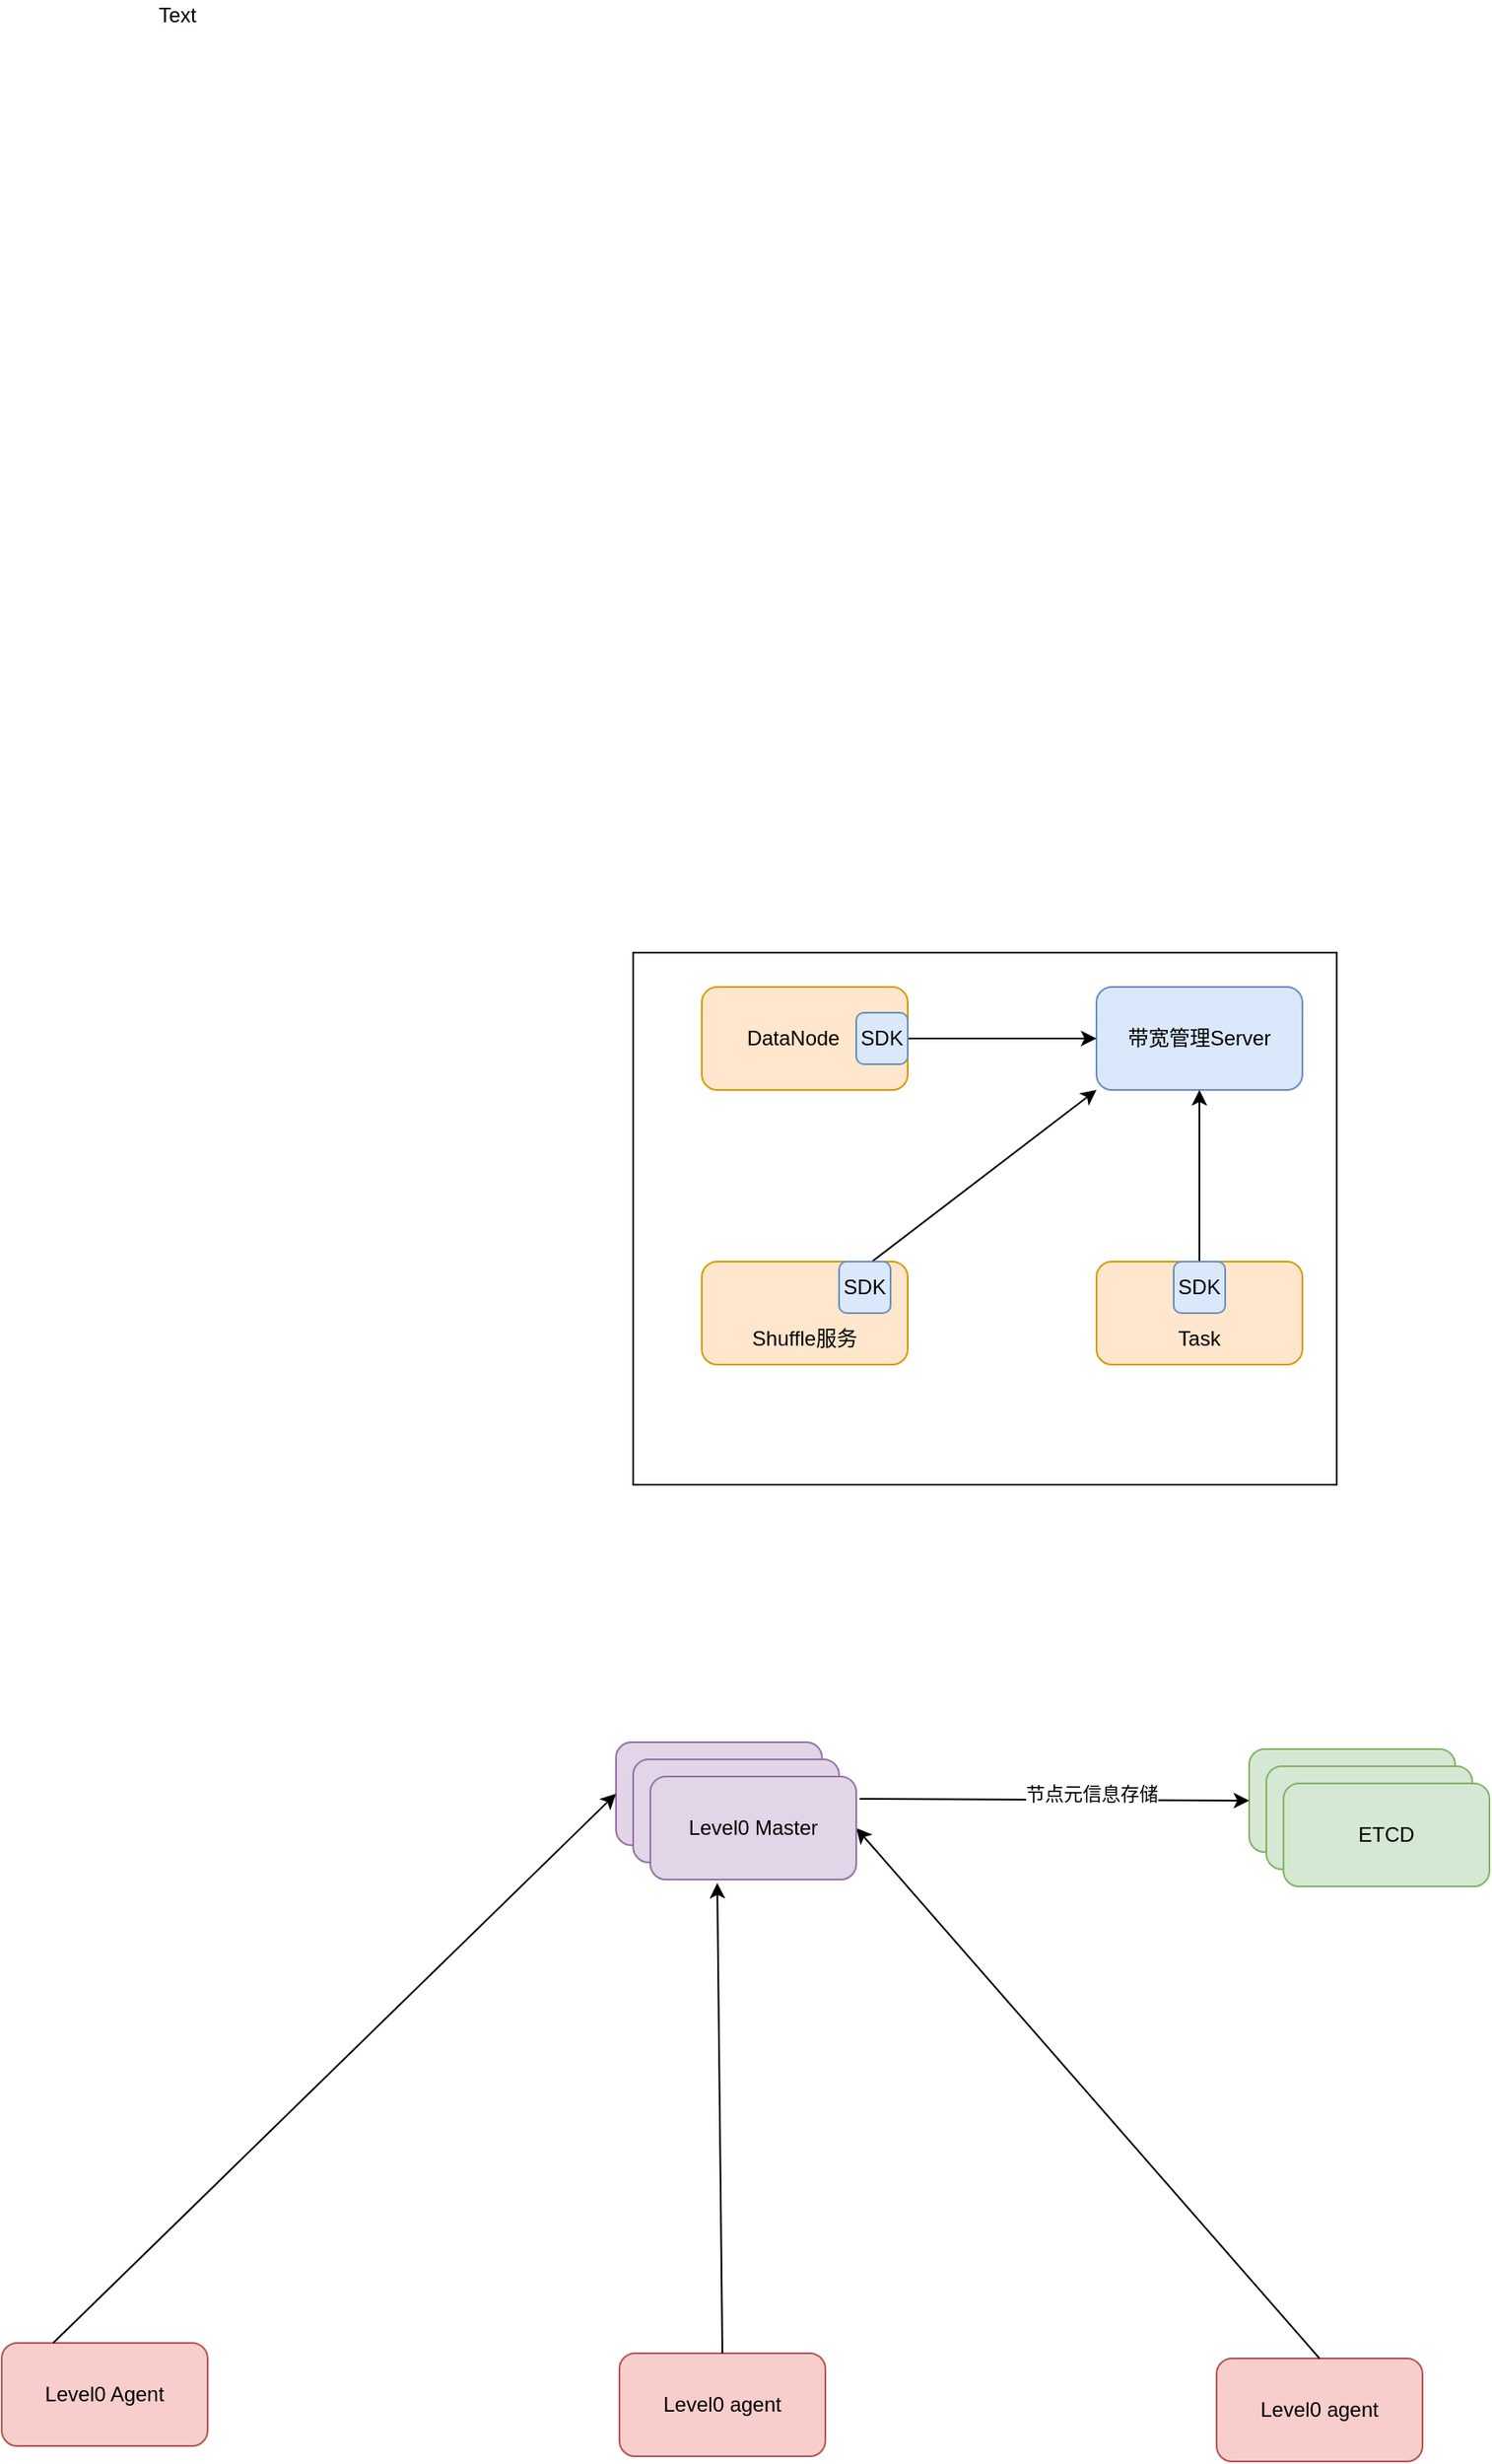 <mxfile version="13.1.5" type="github"><diagram id="ZgPtl3ihCjjeWT7XmtYk" name="Page-1"><mxGraphModel dx="1773" dy="1695" grid="0" gridSize="10" guides="1" tooltips="1" connect="1" arrows="1" fold="1" page="1" pageScale="1" pageWidth="827" pageHeight="1169" math="0" shadow="0"><root><mxCell id="0"/><mxCell id="1" parent="0"/><mxCell id="ouyBewJYPAKfFaYjK765-1" value="" style="rounded=0;whiteSpace=wrap;html=1;" parent="1" vertex="1"><mxGeometry x="230" y="150" width="410" height="310" as="geometry"/></mxCell><mxCell id="ouyBewJYPAKfFaYjK765-2" value="带宽管理Server" style="rounded=1;whiteSpace=wrap;html=1;fillColor=#dae8fc;strokeColor=#6c8ebf;" parent="1" vertex="1"><mxGeometry x="500" y="170" width="120" height="60" as="geometry"/></mxCell><mxCell id="ouyBewJYPAKfFaYjK765-3" value="DataNode&amp;nbsp; &amp;nbsp;&amp;nbsp;" style="rounded=1;whiteSpace=wrap;html=1;fillColor=#ffe6cc;strokeColor=#d79b00;" parent="1" vertex="1"><mxGeometry x="270" y="170" width="120" height="60" as="geometry"/></mxCell><mxCell id="ouyBewJYPAKfFaYjK765-4" value="&lt;br&gt;&lt;br&gt;Shuffle服务&lt;br&gt;" style="rounded=1;whiteSpace=wrap;html=1;fillColor=#ffe6cc;strokeColor=#d79b00;" parent="1" vertex="1"><mxGeometry x="270" y="330" width="120" height="60" as="geometry"/></mxCell><mxCell id="ouyBewJYPAKfFaYjK765-5" value="&lt;br&gt;&lt;br&gt;Task" style="rounded=1;whiteSpace=wrap;html=1;fillColor=#ffe6cc;strokeColor=#d79b00;" parent="1" vertex="1"><mxGeometry x="500" y="330" width="120" height="60" as="geometry"/></mxCell><mxCell id="ouyBewJYPAKfFaYjK765-6" value="" style="endArrow=classic;html=1;exitX=1;exitY=0.5;exitDx=0;exitDy=0;entryX=0;entryY=0.5;entryDx=0;entryDy=0;" parent="1" source="ouyBewJYPAKfFaYjK765-3" target="ouyBewJYPAKfFaYjK765-2" edge="1"><mxGeometry width="50" height="50" relative="1" as="geometry"><mxPoint x="140" y="270" as="sourcePoint"/><mxPoint x="190" y="220" as="targetPoint"/></mxGeometry></mxCell><mxCell id="ouyBewJYPAKfFaYjK765-7" value="" style="endArrow=classic;html=1;entryX=0;entryY=1;entryDx=0;entryDy=0;" parent="1" source="ouyBewJYPAKfFaYjK765-4" target="ouyBewJYPAKfFaYjK765-2" edge="1"><mxGeometry width="50" height="50" relative="1" as="geometry"><mxPoint x="380" y="310" as="sourcePoint"/><mxPoint x="430" y="260" as="targetPoint"/></mxGeometry></mxCell><mxCell id="ouyBewJYPAKfFaYjK765-8" value="" style="endArrow=classic;html=1;exitX=0.5;exitY=0;exitDx=0;exitDy=0;entryX=0.5;entryY=1;entryDx=0;entryDy=0;" parent="1" source="ouyBewJYPAKfFaYjK765-5" target="ouyBewJYPAKfFaYjK765-2" edge="1"><mxGeometry width="50" height="50" relative="1" as="geometry"><mxPoint x="60" y="400" as="sourcePoint"/><mxPoint x="110" y="350" as="targetPoint"/></mxGeometry></mxCell><mxCell id="ouyBewJYPAKfFaYjK765-9" value="SDK" style="rounded=1;whiteSpace=wrap;html=1;fillColor=#dae8fc;strokeColor=#6c8ebf;" parent="1" vertex="1"><mxGeometry x="360" y="185" width="30" height="30" as="geometry"/></mxCell><mxCell id="ouyBewJYPAKfFaYjK765-12" value="SDK" style="rounded=1;whiteSpace=wrap;html=1;fillColor=#dae8fc;strokeColor=#6c8ebf;" parent="1" vertex="1"><mxGeometry x="545" y="330" width="30" height="30" as="geometry"/></mxCell><mxCell id="ouyBewJYPAKfFaYjK765-13" value="SDK" style="rounded=1;whiteSpace=wrap;html=1;fillColor=#dae8fc;strokeColor=#6c8ebf;" parent="1" vertex="1"><mxGeometry x="350" y="330" width="30" height="30" as="geometry"/></mxCell><mxCell id="ouyBewJYPAKfFaYjK765-14" value="Level0 Master" style="rounded=1;whiteSpace=wrap;html=1;fillColor=#e1d5e7;strokeColor=#9673a6;" parent="1" vertex="1"><mxGeometry x="220" y="610" width="120" height="60" as="geometry"/></mxCell><mxCell id="ouyBewJYPAKfFaYjK765-21" value="Level0 Agent" style="rounded=1;whiteSpace=wrap;html=1;fillColor=#f8cecc;strokeColor=#b85450;" parent="1" vertex="1"><mxGeometry x="-138" y="960" width="120" height="60" as="geometry"/></mxCell><mxCell id="ouyBewJYPAKfFaYjK765-23" value="Level0 agent" style="rounded=1;whiteSpace=wrap;html=1;fillColor=#f8cecc;strokeColor=#b85450;" parent="1" vertex="1"><mxGeometry x="222" y="966" width="120" height="60" as="geometry"/></mxCell><mxCell id="ouyBewJYPAKfFaYjK765-24" value="Level0 agent" style="rounded=1;whiteSpace=wrap;html=1;fillColor=#f8cecc;strokeColor=#b85450;" parent="1" vertex="1"><mxGeometry x="570" y="969" width="120" height="60" as="geometry"/></mxCell><mxCell id="ouyBewJYPAKfFaYjK765-25" value="" style="endArrow=classic;html=1;exitX=0.25;exitY=0;exitDx=0;exitDy=0;entryX=0;entryY=0.5;entryDx=0;entryDy=0;" parent="1" source="ouyBewJYPAKfFaYjK765-21" target="ouyBewJYPAKfFaYjK765-14" edge="1"><mxGeometry width="50" height="50" relative="1" as="geometry"><mxPoint x="-188" y="930" as="sourcePoint"/><mxPoint x="2" y="840" as="targetPoint"/></mxGeometry></mxCell><mxCell id="ouyBewJYPAKfFaYjK765-27" value="" style="endArrow=classic;html=1;exitX=0.5;exitY=0;exitDx=0;exitDy=0;entryX=0.325;entryY=1.033;entryDx=0;entryDy=0;entryPerimeter=0;" parent="1" source="ouyBewJYPAKfFaYjK765-23" target="_YSoR_OBb9g4vth05izi-2" edge="1"><mxGeometry width="50" height="50" relative="1" as="geometry"><mxPoint x="-40" y="1150" as="sourcePoint"/><mxPoint x="280" y="840" as="targetPoint"/></mxGeometry></mxCell><mxCell id="ouyBewJYPAKfFaYjK765-28" value="" style="endArrow=classic;html=1;exitX=0.5;exitY=0;exitDx=0;exitDy=0;entryX=1;entryY=0.5;entryDx=0;entryDy=0;" parent="1" source="ouyBewJYPAKfFaYjK765-24" target="_YSoR_OBb9g4vth05izi-2" edge="1"><mxGeometry width="50" height="50" relative="1" as="geometry"><mxPoint x="375" y="970" as="sourcePoint"/><mxPoint x="520" y="834" as="targetPoint"/></mxGeometry></mxCell><mxCell id="ouyBewJYPAKfFaYjK765-34" value="Text" style="text;html=1;align=center;verticalAlign=middle;resizable=0;points=[];autosize=1;" parent="1" vertex="1"><mxGeometry x="-52" y="-405" width="32" height="18" as="geometry"/></mxCell><mxCell id="_YSoR_OBb9g4vth05izi-1" value="Level0 Master" style="rounded=1;whiteSpace=wrap;html=1;fillColor=#e1d5e7;strokeColor=#9673a6;" vertex="1" parent="1"><mxGeometry x="230" y="620" width="120" height="60" as="geometry"/></mxCell><mxCell id="_YSoR_OBb9g4vth05izi-2" value="Level0 Master" style="rounded=1;whiteSpace=wrap;html=1;fillColor=#e1d5e7;strokeColor=#9673a6;" vertex="1" parent="1"><mxGeometry x="240" y="630" width="120" height="60" as="geometry"/></mxCell><mxCell id="_YSoR_OBb9g4vth05izi-3" value="ETCD" style="rounded=1;whiteSpace=wrap;html=1;fillColor=#d5e8d4;strokeColor=#82b366;" vertex="1" parent="1"><mxGeometry x="589" y="614" width="120" height="60" as="geometry"/></mxCell><mxCell id="_YSoR_OBb9g4vth05izi-4" value="ETCD" style="rounded=1;whiteSpace=wrap;html=1;fillColor=#d5e8d4;strokeColor=#82b366;" vertex="1" parent="1"><mxGeometry x="599" y="624" width="120" height="60" as="geometry"/></mxCell><mxCell id="_YSoR_OBb9g4vth05izi-5" value="ETCD" style="rounded=1;whiteSpace=wrap;html=1;fillColor=#d5e8d4;strokeColor=#82b366;" vertex="1" parent="1"><mxGeometry x="609" y="634" width="120" height="60" as="geometry"/></mxCell><mxCell id="_YSoR_OBb9g4vth05izi-6" value="" style="endArrow=classic;html=1;entryX=0;entryY=0.5;entryDx=0;entryDy=0;" edge="1" parent="1" target="_YSoR_OBb9g4vth05izi-3"><mxGeometry width="50" height="50" relative="1" as="geometry"><mxPoint x="362" y="643" as="sourcePoint"/><mxPoint x="465" y="544" as="targetPoint"/></mxGeometry></mxCell><mxCell id="_YSoR_OBb9g4vth05izi-7" value="节点元信息存储" style="edgeLabel;html=1;align=center;verticalAlign=middle;resizable=0;points=[];" vertex="1" connectable="0" parent="_YSoR_OBb9g4vth05izi-6"><mxGeometry x="0.189" y="4" relative="1" as="geometry"><mxPoint as="offset"/></mxGeometry></mxCell></root></mxGraphModel></diagram></mxfile>